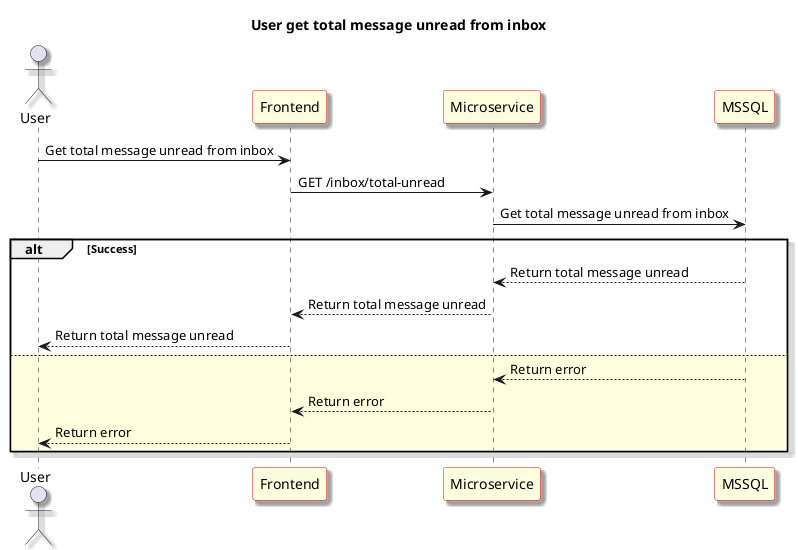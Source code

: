 @startuml User get total message unread from inbox
skinparam shadowing true
skinparam sequence {
	ParticipantBackgroundColor LightYellow
	ParticipantBorderColor red
}
Title: User get total message unread from inbox
actor "User" as User1
participant "Frontend" as Frontend
participant "Microservice" as Microservice
participant "MSSQL" as Database

User1 -> Frontend: Get total message unread from inbox

Frontend -> Microservice: GET /inbox/total-unread

Microservice -> Database: Get total message unread from inbox

alt Success

Microservice <-- Database: Return total message unread

Frontend <-- Microservice: Return total message unread

User1 <-- Frontend: Return total message unread

else #LightYellow

Microservice <-- Database: Return error

Frontend <-- Microservice: Return error

User1 <-- Frontend: Return error

end

@enduml